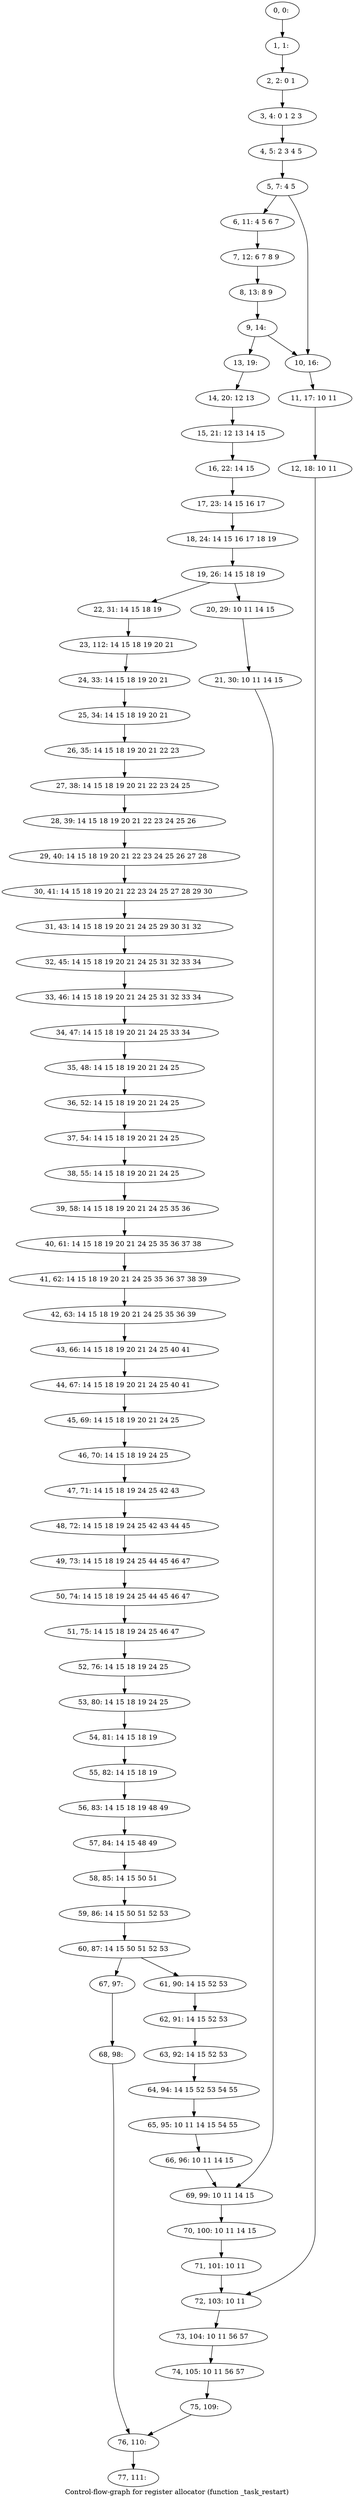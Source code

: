 digraph G {
graph [label="Control-flow-graph for register allocator (function _task_restart)"]
0[label="0, 0: "];
1[label="1, 1: "];
2[label="2, 2: 0 1 "];
3[label="3, 4: 0 1 2 3 "];
4[label="4, 5: 2 3 4 5 "];
5[label="5, 7: 4 5 "];
6[label="6, 11: 4 5 6 7 "];
7[label="7, 12: 6 7 8 9 "];
8[label="8, 13: 8 9 "];
9[label="9, 14: "];
10[label="10, 16: "];
11[label="11, 17: 10 11 "];
12[label="12, 18: 10 11 "];
13[label="13, 19: "];
14[label="14, 20: 12 13 "];
15[label="15, 21: 12 13 14 15 "];
16[label="16, 22: 14 15 "];
17[label="17, 23: 14 15 16 17 "];
18[label="18, 24: 14 15 16 17 18 19 "];
19[label="19, 26: 14 15 18 19 "];
20[label="20, 29: 10 11 14 15 "];
21[label="21, 30: 10 11 14 15 "];
22[label="22, 31: 14 15 18 19 "];
23[label="23, 112: 14 15 18 19 20 21 "];
24[label="24, 33: 14 15 18 19 20 21 "];
25[label="25, 34: 14 15 18 19 20 21 "];
26[label="26, 35: 14 15 18 19 20 21 22 23 "];
27[label="27, 38: 14 15 18 19 20 21 22 23 24 25 "];
28[label="28, 39: 14 15 18 19 20 21 22 23 24 25 26 "];
29[label="29, 40: 14 15 18 19 20 21 22 23 24 25 26 27 28 "];
30[label="30, 41: 14 15 18 19 20 21 22 23 24 25 27 28 29 30 "];
31[label="31, 43: 14 15 18 19 20 21 24 25 29 30 31 32 "];
32[label="32, 45: 14 15 18 19 20 21 24 25 31 32 33 34 "];
33[label="33, 46: 14 15 18 19 20 21 24 25 31 32 33 34 "];
34[label="34, 47: 14 15 18 19 20 21 24 25 33 34 "];
35[label="35, 48: 14 15 18 19 20 21 24 25 "];
36[label="36, 52: 14 15 18 19 20 21 24 25 "];
37[label="37, 54: 14 15 18 19 20 21 24 25 "];
38[label="38, 55: 14 15 18 19 20 21 24 25 "];
39[label="39, 58: 14 15 18 19 20 21 24 25 35 36 "];
40[label="40, 61: 14 15 18 19 20 21 24 25 35 36 37 38 "];
41[label="41, 62: 14 15 18 19 20 21 24 25 35 36 37 38 39 "];
42[label="42, 63: 14 15 18 19 20 21 24 25 35 36 39 "];
43[label="43, 66: 14 15 18 19 20 21 24 25 40 41 "];
44[label="44, 67: 14 15 18 19 20 21 24 25 40 41 "];
45[label="45, 69: 14 15 18 19 20 21 24 25 "];
46[label="46, 70: 14 15 18 19 24 25 "];
47[label="47, 71: 14 15 18 19 24 25 42 43 "];
48[label="48, 72: 14 15 18 19 24 25 42 43 44 45 "];
49[label="49, 73: 14 15 18 19 24 25 44 45 46 47 "];
50[label="50, 74: 14 15 18 19 24 25 44 45 46 47 "];
51[label="51, 75: 14 15 18 19 24 25 46 47 "];
52[label="52, 76: 14 15 18 19 24 25 "];
53[label="53, 80: 14 15 18 19 24 25 "];
54[label="54, 81: 14 15 18 19 "];
55[label="55, 82: 14 15 18 19 "];
56[label="56, 83: 14 15 18 19 48 49 "];
57[label="57, 84: 14 15 48 49 "];
58[label="58, 85: 14 15 50 51 "];
59[label="59, 86: 14 15 50 51 52 53 "];
60[label="60, 87: 14 15 50 51 52 53 "];
61[label="61, 90: 14 15 52 53 "];
62[label="62, 91: 14 15 52 53 "];
63[label="63, 92: 14 15 52 53 "];
64[label="64, 94: 14 15 52 53 54 55 "];
65[label="65, 95: 10 11 14 15 54 55 "];
66[label="66, 96: 10 11 14 15 "];
67[label="67, 97: "];
68[label="68, 98: "];
69[label="69, 99: 10 11 14 15 "];
70[label="70, 100: 10 11 14 15 "];
71[label="71, 101: 10 11 "];
72[label="72, 103: 10 11 "];
73[label="73, 104: 10 11 56 57 "];
74[label="74, 105: 10 11 56 57 "];
75[label="75, 109: "];
76[label="76, 110: "];
77[label="77, 111: "];
0->1 ;
1->2 ;
2->3 ;
3->4 ;
4->5 ;
5->6 ;
5->10 ;
6->7 ;
7->8 ;
8->9 ;
9->10 ;
9->13 ;
10->11 ;
11->12 ;
12->72 ;
13->14 ;
14->15 ;
15->16 ;
16->17 ;
17->18 ;
18->19 ;
19->20 ;
19->22 ;
20->21 ;
21->69 ;
22->23 ;
23->24 ;
24->25 ;
25->26 ;
26->27 ;
27->28 ;
28->29 ;
29->30 ;
30->31 ;
31->32 ;
32->33 ;
33->34 ;
34->35 ;
35->36 ;
36->37 ;
37->38 ;
38->39 ;
39->40 ;
40->41 ;
41->42 ;
42->43 ;
43->44 ;
44->45 ;
45->46 ;
46->47 ;
47->48 ;
48->49 ;
49->50 ;
50->51 ;
51->52 ;
52->53 ;
53->54 ;
54->55 ;
55->56 ;
56->57 ;
57->58 ;
58->59 ;
59->60 ;
60->61 ;
60->67 ;
61->62 ;
62->63 ;
63->64 ;
64->65 ;
65->66 ;
66->69 ;
67->68 ;
68->76 ;
69->70 ;
70->71 ;
71->72 ;
72->73 ;
73->74 ;
74->75 ;
75->76 ;
76->77 ;
}
